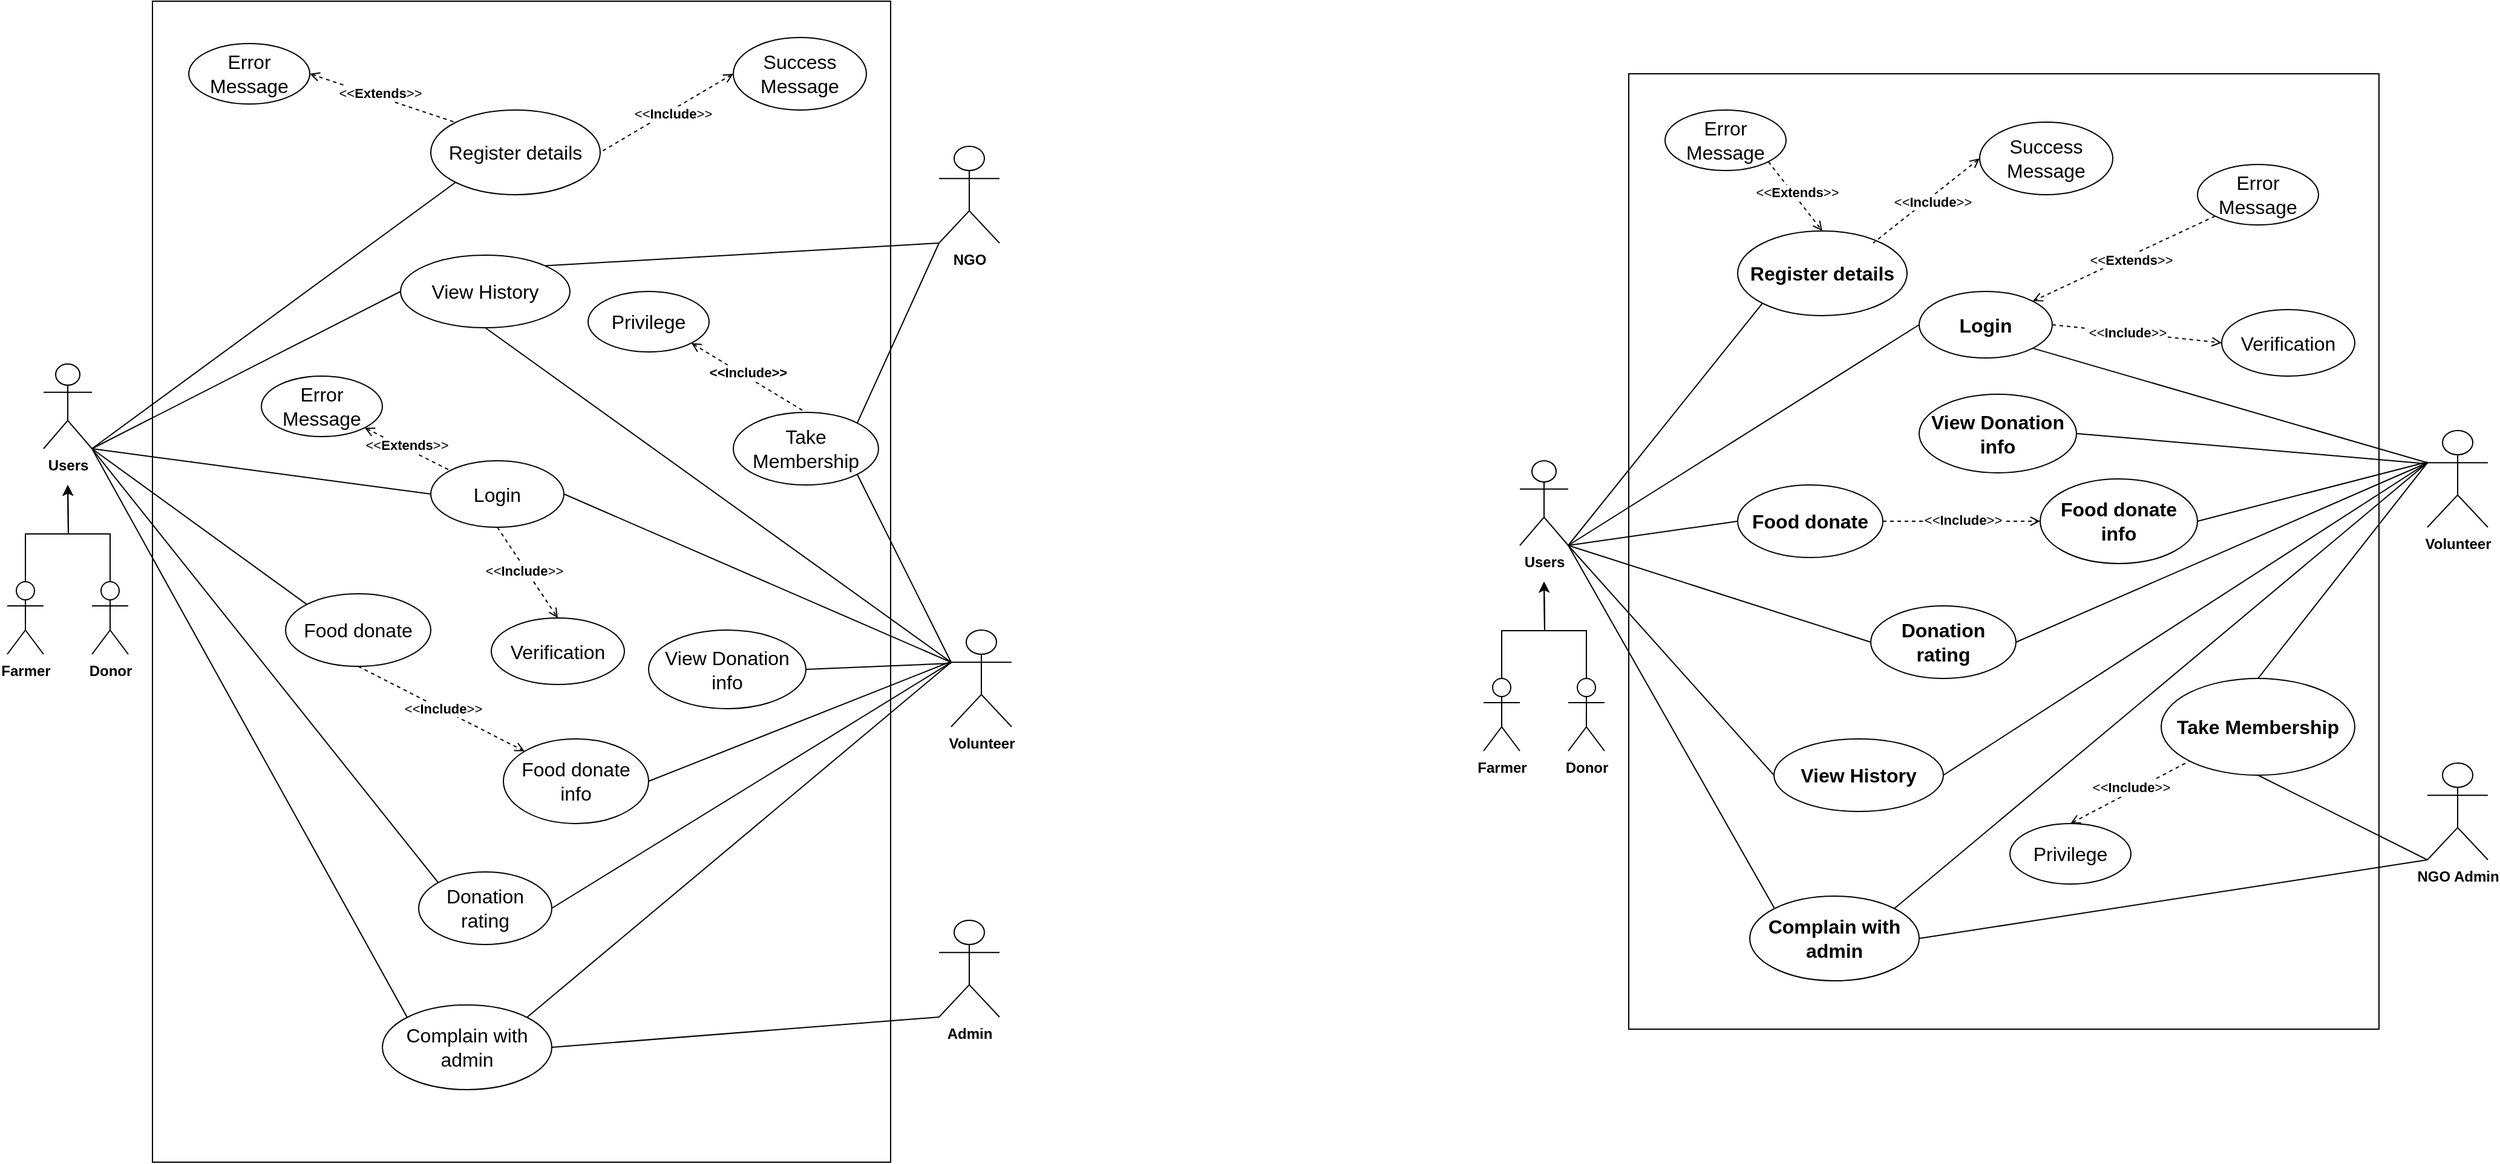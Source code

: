 <mxfile version="22.0.8" type="device">
  <diagram name="Page-1" id="LH5AXXtx_nH838pcfW0p">
    <mxGraphModel dx="4876" dy="1824" grid="1" gridSize="10" guides="1" tooltips="1" connect="1" arrows="1" fold="1" page="1" pageScale="1" pageWidth="850" pageHeight="1100" math="0" shadow="0">
      <root>
        <mxCell id="0" />
        <mxCell id="1" parent="0" />
        <mxCell id="g5sbJeMvWJrhKsOIn0ZZ-3" value="&lt;b&gt;Users&lt;/b&gt;" style="shape=umlActor;verticalLabelPosition=bottom;verticalAlign=top;html=1;outlineConnect=0;" parent="1" vertex="1">
          <mxGeometry x="20" y="380" width="40" height="70" as="geometry" />
        </mxCell>
        <mxCell id="g5sbJeMvWJrhKsOIn0ZZ-15" style="edgeStyle=orthogonalEdgeStyle;rounded=0;orthogonalLoop=1;jettySize=auto;html=1;exitX=0.5;exitY=0;exitDx=0;exitDy=0;exitPerimeter=0;" parent="1" source="g5sbJeMvWJrhKsOIn0ZZ-4" edge="1">
          <mxGeometry relative="1" as="geometry">
            <mxPoint x="40" y="480" as="targetPoint" />
            <mxPoint x="60" y="560" as="sourcePoint" />
          </mxGeometry>
        </mxCell>
        <mxCell id="g5sbJeMvWJrhKsOIn0ZZ-4" value="&lt;b&gt;Donor&lt;/b&gt;" style="shape=umlActor;verticalLabelPosition=bottom;verticalAlign=top;html=1;outlineConnect=0;" parent="1" vertex="1">
          <mxGeometry x="60" y="560" width="30" height="60" as="geometry" />
        </mxCell>
        <mxCell id="g5sbJeMvWJrhKsOIn0ZZ-16" style="edgeStyle=orthogonalEdgeStyle;rounded=0;orthogonalLoop=1;jettySize=auto;html=1;exitX=0.5;exitY=0;exitDx=0;exitDy=0;exitPerimeter=0;" parent="1" source="g5sbJeMvWJrhKsOIn0ZZ-9" edge="1">
          <mxGeometry relative="1" as="geometry">
            <mxPoint x="40" y="480" as="targetPoint" />
          </mxGeometry>
        </mxCell>
        <mxCell id="g5sbJeMvWJrhKsOIn0ZZ-9" value="&lt;b&gt;Farmer&lt;/b&gt;" style="shape=umlActor;verticalLabelPosition=bottom;verticalAlign=top;html=1;outlineConnect=0;" parent="1" vertex="1">
          <mxGeometry x="-10" y="560" width="30" height="60" as="geometry" />
        </mxCell>
        <mxCell id="g5sbJeMvWJrhKsOIn0ZZ-10" value="&lt;b&gt;NGO Admin&lt;/b&gt;" style="shape=umlActor;verticalLabelPosition=bottom;verticalAlign=top;html=1;outlineConnect=0;" parent="1" vertex="1">
          <mxGeometry x="770" y="630" width="50" height="80" as="geometry" />
        </mxCell>
        <mxCell id="g5sbJeMvWJrhKsOIn0ZZ-11" value="&lt;b&gt;Volunteer&lt;/b&gt;" style="shape=umlActor;verticalLabelPosition=bottom;verticalAlign=top;html=1;outlineConnect=0;" parent="1" vertex="1">
          <mxGeometry x="770" y="355" width="50" height="80" as="geometry" />
        </mxCell>
        <mxCell id="g5sbJeMvWJrhKsOIn0ZZ-12" value="" style="rounded=0;whiteSpace=wrap;html=1;" parent="1" vertex="1">
          <mxGeometry x="110" y="60" width="620" height="790" as="geometry" />
        </mxCell>
        <mxCell id="g5sbJeMvWJrhKsOIn0ZZ-17" value="&lt;font style=&quot;font-size: 16px;&quot;&gt;&lt;b&gt;Register details&lt;/b&gt;&lt;/font&gt;" style="ellipse;whiteSpace=wrap;html=1;" parent="1" vertex="1">
          <mxGeometry x="200" y="190" width="140" height="70" as="geometry" />
        </mxCell>
        <mxCell id="g5sbJeMvWJrhKsOIn0ZZ-18" value="&lt;font style=&quot;font-size: 16px;&quot;&gt;&lt;b&gt;Login&lt;/b&gt;&lt;/font&gt;" style="ellipse;whiteSpace=wrap;html=1;" parent="1" vertex="1">
          <mxGeometry x="350" y="240" width="110" height="55" as="geometry" />
        </mxCell>
        <mxCell id="g5sbJeMvWJrhKsOIn0ZZ-34" style="rounded=0;orthogonalLoop=1;jettySize=auto;html=1;endArrow=none;endFill=0;entryX=0;entryY=1;entryDx=0;entryDy=0;entryPerimeter=0;exitX=1;exitY=0.5;exitDx=0;exitDy=0;" parent="1" source="g5sbJeMvWJrhKsOIn0ZZ-46" target="g5sbJeMvWJrhKsOIn0ZZ-10" edge="1">
          <mxGeometry relative="1" as="geometry">
            <mxPoint x="760" y="180" as="targetPoint" />
            <mxPoint x="404.497" y="768.787" as="sourcePoint" />
          </mxGeometry>
        </mxCell>
        <mxCell id="g5sbJeMvWJrhKsOIn0ZZ-36" style="rounded=0;orthogonalLoop=1;jettySize=auto;html=1;exitX=0;exitY=0.5;exitDx=0;exitDy=0;endArrow=none;endFill=0;" parent="1" source="g5sbJeMvWJrhKsOIn0ZZ-19" edge="1">
          <mxGeometry relative="1" as="geometry">
            <mxPoint x="60" y="450" as="targetPoint" />
          </mxGeometry>
        </mxCell>
        <mxCell id="g5sbJeMvWJrhKsOIn0ZZ-19" value="&lt;font style=&quot;font-size: 16px;&quot;&gt;&lt;b&gt;View History&lt;/b&gt;&lt;/font&gt;" style="ellipse;whiteSpace=wrap;html=1;" parent="1" vertex="1">
          <mxGeometry x="230" y="610" width="140" height="60" as="geometry" />
        </mxCell>
        <mxCell id="g5sbJeMvWJrhKsOIn0ZZ-20" value="&lt;font style=&quot;font-size: 16px;&quot;&gt;&lt;b&gt;Take Membership&lt;/b&gt;&lt;/font&gt;" style="ellipse;whiteSpace=wrap;html=1;" parent="1" vertex="1">
          <mxGeometry x="550" y="560" width="160" height="80" as="geometry" />
        </mxCell>
        <mxCell id="g5sbJeMvWJrhKsOIn0ZZ-43" style="rounded=0;orthogonalLoop=1;jettySize=auto;html=1;exitX=1;exitY=0.5;exitDx=0;exitDy=0;entryX=0;entryY=0.5;entryDx=0;entryDy=0;endArrow=open;endFill=0;dashed=1;" parent="1" source="g5sbJeMvWJrhKsOIn0ZZ-21" target="g5sbJeMvWJrhKsOIn0ZZ-41" edge="1">
          <mxGeometry relative="1" as="geometry" />
        </mxCell>
        <mxCell id="H-FCuesiG5nVkV9vHhXY-22" value="&amp;lt;&amp;lt;&lt;b&gt;Include&lt;/b&gt;&amp;gt;&amp;gt;" style="edgeLabel;html=1;align=center;verticalAlign=middle;resizable=0;points=[];" parent="g5sbJeMvWJrhKsOIn0ZZ-43" vertex="1" connectable="0">
          <mxGeometry x="0.008" y="1" relative="1" as="geometry">
            <mxPoint as="offset" />
          </mxGeometry>
        </mxCell>
        <mxCell id="g5sbJeMvWJrhKsOIn0ZZ-21" value="&lt;font style=&quot;font-size: 16px;&quot;&gt;&lt;b&gt;Food donate&lt;/b&gt;&lt;/font&gt;" style="ellipse;whiteSpace=wrap;html=1;" parent="1" vertex="1">
          <mxGeometry x="200" y="400" width="120" height="60" as="geometry" />
        </mxCell>
        <mxCell id="g5sbJeMvWJrhKsOIn0ZZ-44" style="rounded=0;orthogonalLoop=1;jettySize=auto;html=1;exitX=1;exitY=0.5;exitDx=0;exitDy=0;endArrow=none;endFill=0;entryX=0;entryY=0.333;entryDx=0;entryDy=0;entryPerimeter=0;" parent="1" source="g5sbJeMvWJrhKsOIn0ZZ-22" target="g5sbJeMvWJrhKsOIn0ZZ-11" edge="1">
          <mxGeometry relative="1" as="geometry">
            <mxPoint x="770" y="450" as="targetPoint" />
          </mxGeometry>
        </mxCell>
        <mxCell id="g5sbJeMvWJrhKsOIn0ZZ-45" style="rounded=0;orthogonalLoop=1;jettySize=auto;html=1;exitX=0;exitY=0.5;exitDx=0;exitDy=0;endArrow=none;endFill=0;" parent="1" source="g5sbJeMvWJrhKsOIn0ZZ-22" edge="1">
          <mxGeometry relative="1" as="geometry">
            <mxPoint x="60" y="450" as="targetPoint" />
          </mxGeometry>
        </mxCell>
        <mxCell id="g5sbJeMvWJrhKsOIn0ZZ-22" value="&lt;font style=&quot;font-size: 16px;&quot;&gt;&lt;b&gt;Donation rating&lt;/b&gt;&lt;/font&gt;" style="ellipse;whiteSpace=wrap;html=1;" parent="1" vertex="1">
          <mxGeometry x="310" y="500" width="120" height="60" as="geometry" />
        </mxCell>
        <mxCell id="g5sbJeMvWJrhKsOIn0ZZ-23" style="rounded=0;orthogonalLoop=1;jettySize=auto;html=1;exitX=0.5;exitY=1;exitDx=0;exitDy=0;entryX=0;entryY=1;entryDx=0;entryDy=0;entryPerimeter=0;endArrow=none;endFill=0;" parent="1" source="g5sbJeMvWJrhKsOIn0ZZ-20" target="g5sbJeMvWJrhKsOIn0ZZ-10" edge="1">
          <mxGeometry relative="1" as="geometry">
            <mxPoint x="672.426" y="758.787" as="sourcePoint" />
          </mxGeometry>
        </mxCell>
        <mxCell id="g5sbJeMvWJrhKsOIn0ZZ-27" style="rounded=0;orthogonalLoop=1;jettySize=auto;html=1;exitX=0.5;exitY=0;exitDx=0;exitDy=0;entryX=0;entryY=0.333;entryDx=0;entryDy=0;entryPerimeter=0;endArrow=none;endFill=0;" parent="1" source="g5sbJeMvWJrhKsOIn0ZZ-20" target="g5sbJeMvWJrhKsOIn0ZZ-11" edge="1">
          <mxGeometry relative="1" as="geometry" />
        </mxCell>
        <mxCell id="g5sbJeMvWJrhKsOIn0ZZ-28" style="rounded=0;orthogonalLoop=1;jettySize=auto;html=1;exitX=1;exitY=1;exitDx=0;exitDy=0;exitPerimeter=0;endArrow=none;endFill=0;entryX=0;entryY=0.5;entryDx=0;entryDy=0;" parent="1" source="g5sbJeMvWJrhKsOIn0ZZ-3" target="g5sbJeMvWJrhKsOIn0ZZ-18" edge="1">
          <mxGeometry relative="1" as="geometry">
            <mxPoint x="340" y="490" as="targetPoint" />
          </mxGeometry>
        </mxCell>
        <mxCell id="g5sbJeMvWJrhKsOIn0ZZ-29" style="rounded=0;orthogonalLoop=1;jettySize=auto;html=1;exitX=1;exitY=1;exitDx=0;exitDy=0;entryX=0;entryY=0.333;entryDx=0;entryDy=0;entryPerimeter=0;endArrow=none;endFill=0;" parent="1" source="g5sbJeMvWJrhKsOIn0ZZ-18" target="g5sbJeMvWJrhKsOIn0ZZ-11" edge="1">
          <mxGeometry relative="1" as="geometry" />
        </mxCell>
        <mxCell id="g5sbJeMvWJrhKsOIn0ZZ-31" style="rounded=0;orthogonalLoop=1;jettySize=auto;html=1;exitX=0;exitY=1;exitDx=0;exitDy=0;entryX=1;entryY=1;entryDx=0;entryDy=0;entryPerimeter=0;endArrow=none;endFill=0;" parent="1" source="g5sbJeMvWJrhKsOIn0ZZ-17" target="g5sbJeMvWJrhKsOIn0ZZ-3" edge="1">
          <mxGeometry relative="1" as="geometry" />
        </mxCell>
        <mxCell id="g5sbJeMvWJrhKsOIn0ZZ-32" style="rounded=0;orthogonalLoop=1;jettySize=auto;html=1;exitX=1;exitY=0.5;exitDx=0;exitDy=0;entryX=0;entryY=0.333;entryDx=0;entryDy=0;entryPerimeter=0;endArrow=none;endFill=0;" parent="1" source="g5sbJeMvWJrhKsOIn0ZZ-19" target="g5sbJeMvWJrhKsOIn0ZZ-11" edge="1">
          <mxGeometry relative="1" as="geometry" />
        </mxCell>
        <mxCell id="g5sbJeMvWJrhKsOIn0ZZ-40" style="rounded=0;orthogonalLoop=1;jettySize=auto;html=1;exitX=0;exitY=0.5;exitDx=0;exitDy=0;entryX=1;entryY=1;entryDx=0;entryDy=0;entryPerimeter=0;endArrow=none;endFill=0;" parent="1" source="g5sbJeMvWJrhKsOIn0ZZ-21" target="g5sbJeMvWJrhKsOIn0ZZ-3" edge="1">
          <mxGeometry relative="1" as="geometry" />
        </mxCell>
        <mxCell id="g5sbJeMvWJrhKsOIn0ZZ-42" style="rounded=0;orthogonalLoop=1;jettySize=auto;html=1;exitX=1;exitY=0.5;exitDx=0;exitDy=0;endArrow=none;endFill=0;" parent="1" source="g5sbJeMvWJrhKsOIn0ZZ-41" edge="1">
          <mxGeometry relative="1" as="geometry">
            <mxPoint x="770" y="381" as="targetPoint" />
            <mxPoint x="520.0" y="480" as="sourcePoint" />
          </mxGeometry>
        </mxCell>
        <mxCell id="g5sbJeMvWJrhKsOIn0ZZ-41" value="&lt;font style=&quot;font-size: 16px;&quot;&gt;&lt;b&gt;Food donate info&lt;/b&gt;&lt;/font&gt;" style="ellipse;whiteSpace=wrap;html=1;" parent="1" vertex="1">
          <mxGeometry x="450" y="395" width="130" height="70" as="geometry" />
        </mxCell>
        <mxCell id="g5sbJeMvWJrhKsOIn0ZZ-48" style="rounded=0;orthogonalLoop=1;jettySize=auto;html=1;exitX=1;exitY=0;exitDx=0;exitDy=0;endArrow=none;endFill=0;entryX=0;entryY=0.333;entryDx=0;entryDy=0;entryPerimeter=0;" parent="1" source="g5sbJeMvWJrhKsOIn0ZZ-46" target="g5sbJeMvWJrhKsOIn0ZZ-11" edge="1">
          <mxGeometry relative="1" as="geometry">
            <mxPoint x="770" y="450" as="targetPoint" />
          </mxGeometry>
        </mxCell>
        <mxCell id="g5sbJeMvWJrhKsOIn0ZZ-49" style="rounded=0;orthogonalLoop=1;jettySize=auto;html=1;exitX=0;exitY=0;exitDx=0;exitDy=0;endArrow=none;endFill=0;" parent="1" source="g5sbJeMvWJrhKsOIn0ZZ-46" edge="1">
          <mxGeometry relative="1" as="geometry">
            <mxPoint x="60" y="450" as="targetPoint" />
          </mxGeometry>
        </mxCell>
        <mxCell id="g5sbJeMvWJrhKsOIn0ZZ-46" value="&lt;font style=&quot;font-size: 16px;&quot;&gt;&lt;b&gt;Complain with admin&lt;/b&gt;&lt;/font&gt;" style="ellipse;whiteSpace=wrap;html=1;" parent="1" vertex="1">
          <mxGeometry x="210" y="740" width="140" height="70" as="geometry" />
        </mxCell>
        <mxCell id="H-FCuesiG5nVkV9vHhXY-5" style="rounded=0;orthogonalLoop=1;jettySize=auto;html=1;exitX=0.5;exitY=0;exitDx=0;exitDy=0;entryX=0;entryY=1;entryDx=0;entryDy=0;endArrow=none;endFill=0;dashed=1;startArrow=open;startFill=0;" parent="1" source="H-FCuesiG5nVkV9vHhXY-3" target="g5sbJeMvWJrhKsOIn0ZZ-20" edge="1">
          <mxGeometry relative="1" as="geometry" />
        </mxCell>
        <mxCell id="M54h-lhk4MuvC9YHBH8j-53" value="&amp;lt;&amp;lt;&lt;b&gt;Include&lt;/b&gt;&amp;gt;&amp;gt;" style="edgeLabel;html=1;align=center;verticalAlign=middle;resizable=0;points=[];" vertex="1" connectable="0" parent="H-FCuesiG5nVkV9vHhXY-5">
          <mxGeometry x="0.053" y="4" relative="1" as="geometry">
            <mxPoint as="offset" />
          </mxGeometry>
        </mxCell>
        <mxCell id="H-FCuesiG5nVkV9vHhXY-3" value="&lt;font style=&quot;font-size: 16px;&quot;&gt;Privilege&lt;/font&gt;" style="ellipse;whiteSpace=wrap;html=1;" parent="1" vertex="1">
          <mxGeometry x="425" y="680" width="100" height="50" as="geometry" />
        </mxCell>
        <mxCell id="H-FCuesiG5nVkV9vHhXY-8" style="rounded=0;orthogonalLoop=1;jettySize=auto;html=1;exitX=0;exitY=1;exitDx=0;exitDy=0;entryX=1;entryY=0;entryDx=0;entryDy=0;endArrow=open;endFill=0;dashed=1;startArrow=none;startFill=0;" parent="1" source="H-FCuesiG5nVkV9vHhXY-10" target="g5sbJeMvWJrhKsOIn0ZZ-18" edge="1">
          <mxGeometry relative="1" as="geometry">
            <mxPoint x="660" y="270" as="targetPoint" />
          </mxGeometry>
        </mxCell>
        <mxCell id="H-FCuesiG5nVkV9vHhXY-9" value="&amp;lt;&amp;lt;&lt;b&gt;Extends&lt;/b&gt;&amp;gt;&amp;gt;" style="edgeLabel;html=1;align=center;verticalAlign=middle;resizable=0;points=[];rotation=0;" parent="H-FCuesiG5nVkV9vHhXY-8" vertex="1" connectable="0">
          <mxGeometry x="-0.06" y="3" relative="1" as="geometry">
            <mxPoint as="offset" />
          </mxGeometry>
        </mxCell>
        <mxCell id="H-FCuesiG5nVkV9vHhXY-10" value="&lt;font style=&quot;font-size: 16px;&quot;&gt;Error Message&lt;/font&gt;" style="ellipse;whiteSpace=wrap;html=1;" parent="1" vertex="1">
          <mxGeometry x="580" y="135" width="100" height="50" as="geometry" />
        </mxCell>
        <mxCell id="H-FCuesiG5nVkV9vHhXY-11" value="&lt;font style=&quot;font-size: 16px;&quot;&gt;Verification&lt;/font&gt;" style="ellipse;whiteSpace=wrap;html=1;" parent="1" vertex="1">
          <mxGeometry x="600" y="255" width="110" height="55" as="geometry" />
        </mxCell>
        <mxCell id="H-FCuesiG5nVkV9vHhXY-13" style="rounded=0;orthogonalLoop=1;jettySize=auto;html=1;exitX=1;exitY=0.5;exitDx=0;exitDy=0;entryX=0;entryY=0.5;entryDx=0;entryDy=0;endArrow=open;endFill=0;dashed=1;" parent="1" source="g5sbJeMvWJrhKsOIn0ZZ-18" target="H-FCuesiG5nVkV9vHhXY-11" edge="1">
          <mxGeometry relative="1" as="geometry">
            <mxPoint x="486" y="383" as="targetPoint" />
            <mxPoint x="440" y="340" as="sourcePoint" />
          </mxGeometry>
        </mxCell>
        <mxCell id="H-FCuesiG5nVkV9vHhXY-14" value="&amp;lt;&amp;lt;&lt;b&gt;Include&lt;/b&gt;&amp;gt;&amp;gt;" style="edgeLabel;html=1;align=center;verticalAlign=middle;resizable=0;points=[];rotation=0;" parent="H-FCuesiG5nVkV9vHhXY-13" vertex="1" connectable="0">
          <mxGeometry x="-0.06" y="3" relative="1" as="geometry">
            <mxPoint x="-4" y="2" as="offset" />
          </mxGeometry>
        </mxCell>
        <mxCell id="H-FCuesiG5nVkV9vHhXY-15" style="rounded=0;orthogonalLoop=1;jettySize=auto;html=1;exitX=0;exitY=0.5;exitDx=0;exitDy=0;entryX=0.8;entryY=0.143;entryDx=0;entryDy=0;endArrow=none;endFill=0;dashed=1;startArrow=open;startFill=0;entryPerimeter=0;" parent="1" source="H-FCuesiG5nVkV9vHhXY-17" target="g5sbJeMvWJrhKsOIn0ZZ-17" edge="1">
          <mxGeometry relative="1" as="geometry">
            <mxPoint x="338.497" y="219.749" as="targetPoint" />
            <mxPoint x="439.0" y="275" as="sourcePoint" />
          </mxGeometry>
        </mxCell>
        <mxCell id="H-FCuesiG5nVkV9vHhXY-16" value="&amp;lt;&amp;lt;&lt;b&gt;Include&lt;/b&gt;&amp;gt;&amp;gt;" style="edgeLabel;html=1;align=center;verticalAlign=middle;resizable=0;points=[];rotation=0;" parent="H-FCuesiG5nVkV9vHhXY-15" vertex="1" connectable="0">
          <mxGeometry x="-0.06" y="3" relative="1" as="geometry">
            <mxPoint as="offset" />
          </mxGeometry>
        </mxCell>
        <mxCell id="H-FCuesiG5nVkV9vHhXY-17" value="&lt;font style=&quot;font-size: 16px;&quot;&gt;Success Message&lt;/font&gt;" style="ellipse;whiteSpace=wrap;html=1;" parent="1" vertex="1">
          <mxGeometry x="400" y="100" width="110" height="60" as="geometry" />
        </mxCell>
        <mxCell id="H-FCuesiG5nVkV9vHhXY-18" style="rounded=0;orthogonalLoop=1;jettySize=auto;html=1;exitX=1;exitY=1;exitDx=0;exitDy=0;entryX=0.5;entryY=0;entryDx=0;entryDy=0;endArrow=open;endFill=0;dashed=1;startArrow=none;startFill=0;" parent="1" source="H-FCuesiG5nVkV9vHhXY-20" target="g5sbJeMvWJrhKsOIn0ZZ-17" edge="1">
          <mxGeometry relative="1" as="geometry">
            <mxPoint x="370" y="80" as="targetPoint" />
          </mxGeometry>
        </mxCell>
        <mxCell id="H-FCuesiG5nVkV9vHhXY-19" value="&amp;lt;&amp;lt;&lt;b&gt;Extends&lt;/b&gt;&amp;gt;&amp;gt;" style="edgeLabel;html=1;align=center;verticalAlign=middle;resizable=0;points=[];rotation=0;" parent="H-FCuesiG5nVkV9vHhXY-18" vertex="1" connectable="0">
          <mxGeometry x="-0.06" y="3" relative="1" as="geometry">
            <mxPoint as="offset" />
          </mxGeometry>
        </mxCell>
        <mxCell id="H-FCuesiG5nVkV9vHhXY-20" value="&lt;font style=&quot;font-size: 16px;&quot;&gt;Error Message&lt;/font&gt;" style="ellipse;whiteSpace=wrap;html=1;" parent="1" vertex="1">
          <mxGeometry x="140" y="90" width="100" height="50" as="geometry" />
        </mxCell>
        <mxCell id="H-FCuesiG5nVkV9vHhXY-24" style="rounded=0;orthogonalLoop=1;jettySize=auto;html=1;exitX=1;exitY=0.5;exitDx=0;exitDy=0;endArrow=none;endFill=0;" parent="1" source="H-FCuesiG5nVkV9vHhXY-23" edge="1">
          <mxGeometry relative="1" as="geometry">
            <mxPoint x="770" y="382.5" as="targetPoint" />
            <mxPoint x="530.0" y="322.5" as="sourcePoint" />
          </mxGeometry>
        </mxCell>
        <mxCell id="H-FCuesiG5nVkV9vHhXY-23" value="&lt;font style=&quot;font-size: 16px;&quot;&gt;&lt;b&gt;View Donation info&lt;/b&gt;&lt;/font&gt;" style="ellipse;whiteSpace=wrap;html=1;" parent="1" vertex="1">
          <mxGeometry x="350" y="325" width="130" height="65" as="geometry" />
        </mxCell>
        <mxCell id="M54h-lhk4MuvC9YHBH8j-1" value="&lt;b&gt;Users&lt;/b&gt;" style="shape=umlActor;verticalLabelPosition=bottom;verticalAlign=top;html=1;outlineConnect=0;" vertex="1" parent="1">
          <mxGeometry x="-1200" y="300" width="40" height="70" as="geometry" />
        </mxCell>
        <mxCell id="M54h-lhk4MuvC9YHBH8j-2" style="edgeStyle=orthogonalEdgeStyle;rounded=0;orthogonalLoop=1;jettySize=auto;html=1;exitX=0.5;exitY=0;exitDx=0;exitDy=0;exitPerimeter=0;" edge="1" parent="1" source="M54h-lhk4MuvC9YHBH8j-3">
          <mxGeometry relative="1" as="geometry">
            <mxPoint x="-1180" y="400" as="targetPoint" />
            <mxPoint x="-1160" y="480" as="sourcePoint" />
          </mxGeometry>
        </mxCell>
        <mxCell id="M54h-lhk4MuvC9YHBH8j-3" value="&lt;b&gt;Donor&lt;/b&gt;" style="shape=umlActor;verticalLabelPosition=bottom;verticalAlign=top;html=1;outlineConnect=0;" vertex="1" parent="1">
          <mxGeometry x="-1160" y="480" width="30" height="60" as="geometry" />
        </mxCell>
        <mxCell id="M54h-lhk4MuvC9YHBH8j-4" value="&lt;b&gt;Admin&lt;/b&gt;" style="shape=umlActor;verticalLabelPosition=bottom;verticalAlign=top;html=1;outlineConnect=0;" vertex="1" parent="1">
          <mxGeometry x="-460" y="760" width="50" height="80" as="geometry" />
        </mxCell>
        <mxCell id="M54h-lhk4MuvC9YHBH8j-5" style="edgeStyle=orthogonalEdgeStyle;rounded=0;orthogonalLoop=1;jettySize=auto;html=1;exitX=0.5;exitY=0;exitDx=0;exitDy=0;exitPerimeter=0;" edge="1" parent="1" source="M54h-lhk4MuvC9YHBH8j-6">
          <mxGeometry relative="1" as="geometry">
            <mxPoint x="-1180" y="400" as="targetPoint" />
          </mxGeometry>
        </mxCell>
        <mxCell id="M54h-lhk4MuvC9YHBH8j-6" value="&lt;b&gt;Farmer&lt;/b&gt;" style="shape=umlActor;verticalLabelPosition=bottom;verticalAlign=top;html=1;outlineConnect=0;" vertex="1" parent="1">
          <mxGeometry x="-1230" y="480" width="30" height="60" as="geometry" />
        </mxCell>
        <mxCell id="M54h-lhk4MuvC9YHBH8j-7" value="&lt;b&gt;NGO&lt;/b&gt;" style="shape=umlActor;verticalLabelPosition=bottom;verticalAlign=top;html=1;outlineConnect=0;" vertex="1" parent="1">
          <mxGeometry x="-460" y="120" width="50" height="80" as="geometry" />
        </mxCell>
        <mxCell id="M54h-lhk4MuvC9YHBH8j-8" value="&lt;b&gt;Volunteer&lt;/b&gt;" style="shape=umlActor;verticalLabelPosition=bottom;verticalAlign=top;html=1;outlineConnect=0;" vertex="1" parent="1">
          <mxGeometry x="-450" y="520" width="50" height="80" as="geometry" />
        </mxCell>
        <mxCell id="M54h-lhk4MuvC9YHBH8j-9" value="" style="rounded=0;whiteSpace=wrap;html=1;" vertex="1" parent="1">
          <mxGeometry x="-1110" width="610" height="960" as="geometry" />
        </mxCell>
        <mxCell id="M54h-lhk4MuvC9YHBH8j-10" value="&lt;font style=&quot;font-size: 16px;&quot;&gt;Register details&lt;/font&gt;" style="ellipse;whiteSpace=wrap;html=1;" vertex="1" parent="1">
          <mxGeometry x="-880" y="90" width="140" height="70" as="geometry" />
        </mxCell>
        <mxCell id="M54h-lhk4MuvC9YHBH8j-11" value="&lt;font style=&quot;font-size: 16px;&quot;&gt;Login&lt;/font&gt;" style="ellipse;whiteSpace=wrap;html=1;" vertex="1" parent="1">
          <mxGeometry x="-880" y="380" width="110" height="55" as="geometry" />
        </mxCell>
        <mxCell id="M54h-lhk4MuvC9YHBH8j-12" style="rounded=0;orthogonalLoop=1;jettySize=auto;html=1;exitX=1;exitY=0;exitDx=0;exitDy=0;endArrow=none;endFill=0;entryX=0;entryY=1;entryDx=0;entryDy=0;entryPerimeter=0;" edge="1" parent="1" source="M54h-lhk4MuvC9YHBH8j-14" target="M54h-lhk4MuvC9YHBH8j-7">
          <mxGeometry relative="1" as="geometry">
            <mxPoint x="-460" y="280" as="targetPoint" />
          </mxGeometry>
        </mxCell>
        <mxCell id="M54h-lhk4MuvC9YHBH8j-13" style="rounded=0;orthogonalLoop=1;jettySize=auto;html=1;exitX=0;exitY=0.5;exitDx=0;exitDy=0;endArrow=none;endFill=0;" edge="1" parent="1" source="M54h-lhk4MuvC9YHBH8j-14">
          <mxGeometry relative="1" as="geometry">
            <mxPoint x="-1160" y="370" as="targetPoint" />
          </mxGeometry>
        </mxCell>
        <mxCell id="M54h-lhk4MuvC9YHBH8j-14" value="&lt;font style=&quot;font-size: 16px;&quot;&gt;View History&lt;/font&gt;" style="ellipse;whiteSpace=wrap;html=1;" vertex="1" parent="1">
          <mxGeometry x="-905" y="210" width="140" height="60" as="geometry" />
        </mxCell>
        <mxCell id="M54h-lhk4MuvC9YHBH8j-15" value="&lt;font style=&quot;font-size: 16px;&quot;&gt;Take Membership&lt;/font&gt;" style="ellipse;whiteSpace=wrap;html=1;" vertex="1" parent="1">
          <mxGeometry x="-630" y="340" width="120" height="60" as="geometry" />
        </mxCell>
        <mxCell id="M54h-lhk4MuvC9YHBH8j-16" style="rounded=0;orthogonalLoop=1;jettySize=auto;html=1;exitX=0.5;exitY=1;exitDx=0;exitDy=0;entryX=0;entryY=0;entryDx=0;entryDy=0;endArrow=open;endFill=0;dashed=1;" edge="1" parent="1" source="M54h-lhk4MuvC9YHBH8j-18" target="M54h-lhk4MuvC9YHBH8j-30">
          <mxGeometry relative="1" as="geometry" />
        </mxCell>
        <mxCell id="M54h-lhk4MuvC9YHBH8j-17" value="&amp;lt;&amp;lt;&lt;b&gt;Include&lt;/b&gt;&amp;gt;&amp;gt;" style="edgeLabel;html=1;align=center;verticalAlign=middle;resizable=0;points=[];" vertex="1" connectable="0" parent="M54h-lhk4MuvC9YHBH8j-16">
          <mxGeometry x="0.008" y="1" relative="1" as="geometry">
            <mxPoint as="offset" />
          </mxGeometry>
        </mxCell>
        <mxCell id="M54h-lhk4MuvC9YHBH8j-18" value="&lt;font style=&quot;font-size: 16px;&quot;&gt;Food donate&lt;/font&gt;" style="ellipse;whiteSpace=wrap;html=1;" vertex="1" parent="1">
          <mxGeometry x="-1000" y="490" width="120" height="60" as="geometry" />
        </mxCell>
        <mxCell id="M54h-lhk4MuvC9YHBH8j-19" style="rounded=0;orthogonalLoop=1;jettySize=auto;html=1;exitX=1;exitY=0.5;exitDx=0;exitDy=0;endArrow=none;endFill=0;entryX=0;entryY=0.333;entryDx=0;entryDy=0;entryPerimeter=0;" edge="1" parent="1" source="M54h-lhk4MuvC9YHBH8j-21" target="M54h-lhk4MuvC9YHBH8j-8">
          <mxGeometry relative="1" as="geometry">
            <mxPoint x="-450" y="550" as="targetPoint" />
          </mxGeometry>
        </mxCell>
        <mxCell id="M54h-lhk4MuvC9YHBH8j-20" style="rounded=0;orthogonalLoop=1;jettySize=auto;html=1;exitX=0;exitY=0;exitDx=0;exitDy=0;endArrow=none;endFill=0;" edge="1" parent="1" source="M54h-lhk4MuvC9YHBH8j-21">
          <mxGeometry relative="1" as="geometry">
            <mxPoint x="-1160" y="370" as="targetPoint" />
          </mxGeometry>
        </mxCell>
        <mxCell id="M54h-lhk4MuvC9YHBH8j-21" value="&lt;font style=&quot;font-size: 16px;&quot;&gt;Donation rating&lt;/font&gt;" style="ellipse;whiteSpace=wrap;html=1;" vertex="1" parent="1">
          <mxGeometry x="-890" y="720" width="110" height="60" as="geometry" />
        </mxCell>
        <mxCell id="M54h-lhk4MuvC9YHBH8j-22" style="rounded=0;orthogonalLoop=1;jettySize=auto;html=1;exitX=1;exitY=0;exitDx=0;exitDy=0;entryX=0;entryY=1;entryDx=0;entryDy=0;entryPerimeter=0;endArrow=none;endFill=0;" edge="1" parent="1" source="M54h-lhk4MuvC9YHBH8j-15" target="M54h-lhk4MuvC9YHBH8j-7">
          <mxGeometry relative="1" as="geometry" />
        </mxCell>
        <mxCell id="M54h-lhk4MuvC9YHBH8j-23" style="rounded=0;orthogonalLoop=1;jettySize=auto;html=1;exitX=1;exitY=1;exitDx=0;exitDy=0;entryX=0;entryY=0.333;entryDx=0;entryDy=0;entryPerimeter=0;endArrow=none;endFill=0;" edge="1" parent="1" source="M54h-lhk4MuvC9YHBH8j-15" target="M54h-lhk4MuvC9YHBH8j-8">
          <mxGeometry relative="1" as="geometry" />
        </mxCell>
        <mxCell id="M54h-lhk4MuvC9YHBH8j-24" style="rounded=0;orthogonalLoop=1;jettySize=auto;html=1;exitX=1;exitY=1;exitDx=0;exitDy=0;exitPerimeter=0;endArrow=none;endFill=0;entryX=0;entryY=0.5;entryDx=0;entryDy=0;" edge="1" parent="1" source="M54h-lhk4MuvC9YHBH8j-1" target="M54h-lhk4MuvC9YHBH8j-11">
          <mxGeometry relative="1" as="geometry">
            <mxPoint x="-880" y="410" as="targetPoint" />
          </mxGeometry>
        </mxCell>
        <mxCell id="M54h-lhk4MuvC9YHBH8j-25" style="rounded=0;orthogonalLoop=1;jettySize=auto;html=1;exitX=1;exitY=0.5;exitDx=0;exitDy=0;entryX=0;entryY=0.333;entryDx=0;entryDy=0;entryPerimeter=0;endArrow=none;endFill=0;" edge="1" parent="1" source="M54h-lhk4MuvC9YHBH8j-11" target="M54h-lhk4MuvC9YHBH8j-8">
          <mxGeometry relative="1" as="geometry" />
        </mxCell>
        <mxCell id="M54h-lhk4MuvC9YHBH8j-26" style="rounded=0;orthogonalLoop=1;jettySize=auto;html=1;exitX=0;exitY=1;exitDx=0;exitDy=0;entryX=1;entryY=1;entryDx=0;entryDy=0;entryPerimeter=0;endArrow=none;endFill=0;" edge="1" parent="1" source="M54h-lhk4MuvC9YHBH8j-10" target="M54h-lhk4MuvC9YHBH8j-1">
          <mxGeometry relative="1" as="geometry" />
        </mxCell>
        <mxCell id="M54h-lhk4MuvC9YHBH8j-27" style="rounded=0;orthogonalLoop=1;jettySize=auto;html=1;exitX=0.5;exitY=1;exitDx=0;exitDy=0;entryX=0;entryY=0.333;entryDx=0;entryDy=0;entryPerimeter=0;endArrow=none;endFill=0;" edge="1" parent="1" source="M54h-lhk4MuvC9YHBH8j-14" target="M54h-lhk4MuvC9YHBH8j-8">
          <mxGeometry relative="1" as="geometry" />
        </mxCell>
        <mxCell id="M54h-lhk4MuvC9YHBH8j-28" style="rounded=0;orthogonalLoop=1;jettySize=auto;html=1;exitX=0;exitY=0;exitDx=0;exitDy=0;entryX=1;entryY=1;entryDx=0;entryDy=0;entryPerimeter=0;endArrow=none;endFill=0;" edge="1" parent="1" source="M54h-lhk4MuvC9YHBH8j-18" target="M54h-lhk4MuvC9YHBH8j-1">
          <mxGeometry relative="1" as="geometry" />
        </mxCell>
        <mxCell id="M54h-lhk4MuvC9YHBH8j-29" style="rounded=0;orthogonalLoop=1;jettySize=auto;html=1;exitX=1;exitY=0.5;exitDx=0;exitDy=0;endArrow=none;endFill=0;" edge="1" parent="1" source="M54h-lhk4MuvC9YHBH8j-30">
          <mxGeometry relative="1" as="geometry">
            <mxPoint x="-450" y="546" as="targetPoint" />
          </mxGeometry>
        </mxCell>
        <mxCell id="M54h-lhk4MuvC9YHBH8j-30" value="&lt;font style=&quot;font-size: 16px;&quot;&gt;Food donate info&lt;/font&gt;" style="ellipse;whiteSpace=wrap;html=1;" vertex="1" parent="1">
          <mxGeometry x="-820" y="610" width="120" height="70" as="geometry" />
        </mxCell>
        <mxCell id="M54h-lhk4MuvC9YHBH8j-31" style="rounded=0;orthogonalLoop=1;jettySize=auto;html=1;exitX=1;exitY=0;exitDx=0;exitDy=0;endArrow=none;endFill=0;entryX=0;entryY=0.333;entryDx=0;entryDy=0;entryPerimeter=0;" edge="1" parent="1" source="M54h-lhk4MuvC9YHBH8j-33" target="M54h-lhk4MuvC9YHBH8j-8">
          <mxGeometry relative="1" as="geometry">
            <mxPoint x="-450" y="550" as="targetPoint" />
          </mxGeometry>
        </mxCell>
        <mxCell id="M54h-lhk4MuvC9YHBH8j-32" style="rounded=0;orthogonalLoop=1;jettySize=auto;html=1;exitX=0;exitY=0;exitDx=0;exitDy=0;endArrow=none;endFill=0;" edge="1" parent="1" source="M54h-lhk4MuvC9YHBH8j-33">
          <mxGeometry relative="1" as="geometry">
            <mxPoint x="-1160" y="370" as="targetPoint" />
          </mxGeometry>
        </mxCell>
        <mxCell id="M54h-lhk4MuvC9YHBH8j-33" value="&lt;font style=&quot;font-size: 16px;&quot;&gt;Complain with admin&lt;/font&gt;" style="ellipse;whiteSpace=wrap;html=1;" vertex="1" parent="1">
          <mxGeometry x="-920" y="830" width="140" height="70" as="geometry" />
        </mxCell>
        <mxCell id="M54h-lhk4MuvC9YHBH8j-34" style="rounded=0;orthogonalLoop=1;jettySize=auto;html=1;exitX=1;exitY=0.5;exitDx=0;exitDy=0;entryX=0;entryY=1;entryDx=0;entryDy=0;entryPerimeter=0;endArrow=none;endFill=0;" edge="1" parent="1" source="M54h-lhk4MuvC9YHBH8j-33" target="M54h-lhk4MuvC9YHBH8j-4">
          <mxGeometry relative="1" as="geometry" />
        </mxCell>
        <mxCell id="M54h-lhk4MuvC9YHBH8j-35" style="rounded=0;orthogonalLoop=1;jettySize=auto;html=1;exitX=1;exitY=1;exitDx=0;exitDy=0;entryX=0.5;entryY=0;entryDx=0;entryDy=0;endArrow=none;endFill=0;dashed=1;startArrow=open;startFill=0;" edge="1" parent="1" source="M54h-lhk4MuvC9YHBH8j-37" target="M54h-lhk4MuvC9YHBH8j-15">
          <mxGeometry relative="1" as="geometry" />
        </mxCell>
        <mxCell id="M54h-lhk4MuvC9YHBH8j-36" value="&lt;b&gt;&amp;lt;&amp;lt;Include&amp;gt;&amp;gt;&lt;/b&gt;" style="edgeLabel;html=1;align=center;verticalAlign=middle;resizable=0;points=[];rotation=0;" vertex="1" connectable="0" parent="M54h-lhk4MuvC9YHBH8j-35">
          <mxGeometry x="-0.06" y="3" relative="1" as="geometry">
            <mxPoint as="offset" />
          </mxGeometry>
        </mxCell>
        <mxCell id="M54h-lhk4MuvC9YHBH8j-37" value="&lt;font style=&quot;font-size: 16px;&quot;&gt;Privilege&lt;/font&gt;" style="ellipse;whiteSpace=wrap;html=1;" vertex="1" parent="1">
          <mxGeometry x="-750" y="240" width="100" height="50" as="geometry" />
        </mxCell>
        <mxCell id="M54h-lhk4MuvC9YHBH8j-38" style="rounded=0;orthogonalLoop=1;jettySize=auto;html=1;exitX=1;exitY=1;exitDx=0;exitDy=0;entryX=0;entryY=0;entryDx=0;entryDy=0;endArrow=none;endFill=0;dashed=1;startArrow=open;startFill=0;" edge="1" parent="1" source="M54h-lhk4MuvC9YHBH8j-40" target="M54h-lhk4MuvC9YHBH8j-11">
          <mxGeometry relative="1" as="geometry">
            <mxPoint x="-560" y="370" as="targetPoint" />
          </mxGeometry>
        </mxCell>
        <mxCell id="M54h-lhk4MuvC9YHBH8j-39" value="&amp;lt;&amp;lt;&lt;b&gt;Extends&lt;/b&gt;&amp;gt;&amp;gt;" style="edgeLabel;html=1;align=center;verticalAlign=middle;resizable=0;points=[];rotation=0;" vertex="1" connectable="0" parent="M54h-lhk4MuvC9YHBH8j-38">
          <mxGeometry x="-0.06" y="3" relative="1" as="geometry">
            <mxPoint as="offset" />
          </mxGeometry>
        </mxCell>
        <mxCell id="M54h-lhk4MuvC9YHBH8j-40" value="&lt;font style=&quot;font-size: 16px;&quot;&gt;Error Message&lt;/font&gt;" style="ellipse;whiteSpace=wrap;html=1;" vertex="1" parent="1">
          <mxGeometry x="-1020" y="310" width="100" height="50" as="geometry" />
        </mxCell>
        <mxCell id="M54h-lhk4MuvC9YHBH8j-41" value="&lt;font style=&quot;font-size: 16px;&quot;&gt;Verification&lt;/font&gt;" style="ellipse;whiteSpace=wrap;html=1;" vertex="1" parent="1">
          <mxGeometry x="-830" y="510" width="110" height="55" as="geometry" />
        </mxCell>
        <mxCell id="M54h-lhk4MuvC9YHBH8j-42" style="rounded=0;orthogonalLoop=1;jettySize=auto;html=1;exitX=0.5;exitY=1;exitDx=0;exitDy=0;entryX=0.5;entryY=0;entryDx=0;entryDy=0;endArrow=open;endFill=0;dashed=1;" edge="1" parent="1" source="M54h-lhk4MuvC9YHBH8j-11" target="M54h-lhk4MuvC9YHBH8j-41">
          <mxGeometry relative="1" as="geometry">
            <mxPoint x="-734" y="483" as="targetPoint" />
            <mxPoint x="-780" y="440" as="sourcePoint" />
          </mxGeometry>
        </mxCell>
        <mxCell id="M54h-lhk4MuvC9YHBH8j-43" value="&amp;lt;&amp;lt;&lt;b&gt;Include&lt;/b&gt;&amp;gt;&amp;gt;" style="edgeLabel;html=1;align=center;verticalAlign=middle;resizable=0;points=[];rotation=0;" vertex="1" connectable="0" parent="M54h-lhk4MuvC9YHBH8j-42">
          <mxGeometry x="-0.06" y="3" relative="1" as="geometry">
            <mxPoint x="-4" y="2" as="offset" />
          </mxGeometry>
        </mxCell>
        <mxCell id="M54h-lhk4MuvC9YHBH8j-44" style="rounded=0;orthogonalLoop=1;jettySize=auto;html=1;exitX=0;exitY=0.5;exitDx=0;exitDy=0;entryX=1;entryY=0.5;entryDx=0;entryDy=0;endArrow=none;endFill=0;dashed=1;startArrow=open;startFill=0;" edge="1" parent="1" source="M54h-lhk4MuvC9YHBH8j-46" target="M54h-lhk4MuvC9YHBH8j-10">
          <mxGeometry relative="1" as="geometry">
            <mxPoint x="-881.503" y="139.749" as="targetPoint" />
            <mxPoint x="-781.0" y="195" as="sourcePoint" />
          </mxGeometry>
        </mxCell>
        <mxCell id="M54h-lhk4MuvC9YHBH8j-45" value="&amp;lt;&amp;lt;&lt;b&gt;Include&lt;/b&gt;&amp;gt;&amp;gt;" style="edgeLabel;html=1;align=center;verticalAlign=middle;resizable=0;points=[];rotation=0;" vertex="1" connectable="0" parent="M54h-lhk4MuvC9YHBH8j-44">
          <mxGeometry x="-0.06" y="3" relative="1" as="geometry">
            <mxPoint as="offset" />
          </mxGeometry>
        </mxCell>
        <mxCell id="M54h-lhk4MuvC9YHBH8j-46" value="&lt;font style=&quot;font-size: 16px;&quot;&gt;Success Message&lt;/font&gt;" style="ellipse;whiteSpace=wrap;html=1;" vertex="1" parent="1">
          <mxGeometry x="-630" y="30" width="110" height="60" as="geometry" />
        </mxCell>
        <mxCell id="M54h-lhk4MuvC9YHBH8j-47" style="rounded=0;orthogonalLoop=1;jettySize=auto;html=1;exitX=1;exitY=0.5;exitDx=0;exitDy=0;entryX=0;entryY=0;entryDx=0;entryDy=0;endArrow=none;endFill=0;dashed=1;startArrow=open;startFill=0;" edge="1" parent="1" source="M54h-lhk4MuvC9YHBH8j-49" target="M54h-lhk4MuvC9YHBH8j-10">
          <mxGeometry relative="1" as="geometry">
            <mxPoint x="-850" as="targetPoint" />
          </mxGeometry>
        </mxCell>
        <mxCell id="M54h-lhk4MuvC9YHBH8j-48" value="&amp;lt;&amp;lt;&lt;b&gt;Extends&lt;/b&gt;&amp;gt;&amp;gt;" style="edgeLabel;html=1;align=center;verticalAlign=middle;resizable=0;points=[];rotation=0;" vertex="1" connectable="0" parent="M54h-lhk4MuvC9YHBH8j-47">
          <mxGeometry x="-0.06" y="3" relative="1" as="geometry">
            <mxPoint as="offset" />
          </mxGeometry>
        </mxCell>
        <mxCell id="M54h-lhk4MuvC9YHBH8j-49" value="&lt;font style=&quot;font-size: 16px;&quot;&gt;Error Message&lt;/font&gt;" style="ellipse;whiteSpace=wrap;html=1;" vertex="1" parent="1">
          <mxGeometry x="-1080" y="35" width="100" height="50" as="geometry" />
        </mxCell>
        <mxCell id="M54h-lhk4MuvC9YHBH8j-50" style="rounded=0;orthogonalLoop=1;jettySize=auto;html=1;exitX=1;exitY=0.5;exitDx=0;exitDy=0;endArrow=none;endFill=0;" edge="1" parent="1" source="M54h-lhk4MuvC9YHBH8j-51">
          <mxGeometry relative="1" as="geometry">
            <mxPoint x="-450" y="547.5" as="targetPoint" />
          </mxGeometry>
        </mxCell>
        <mxCell id="M54h-lhk4MuvC9YHBH8j-51" value="&lt;font style=&quot;font-size: 16px;&quot;&gt;View Donation info&lt;/font&gt;" style="ellipse;whiteSpace=wrap;html=1;" vertex="1" parent="1">
          <mxGeometry x="-700" y="520" width="130" height="65" as="geometry" />
        </mxCell>
      </root>
    </mxGraphModel>
  </diagram>
</mxfile>
